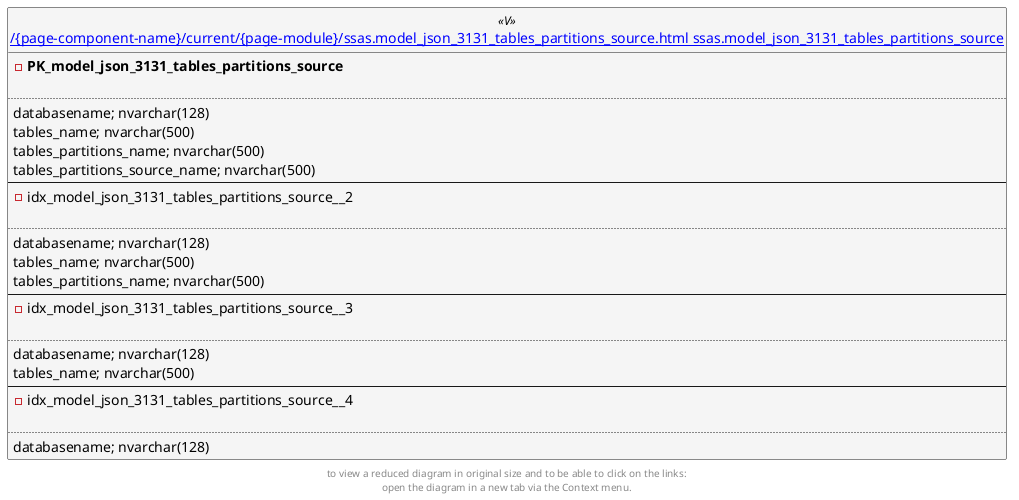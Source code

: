 @startuml
left to right direction
'top to bottom direction
hide circle
'avoide "." issues:
set namespaceSeparator none


skinparam class {
  BackgroundColor White
  BackgroundColor<<FN>> Yellow
  BackgroundColor<<FS>> Yellow
  BackgroundColor<<FT>> LightGray
  BackgroundColor<<IF>> Yellow
  BackgroundColor<<IS>> Yellow
  BackgroundColor<<P>> Aqua
  BackgroundColor<<PC>> Aqua
  BackgroundColor<<SN>> Yellow
  BackgroundColor<<SO>> SlateBlue
  BackgroundColor<<TF>> LightGray
  BackgroundColor<<TR>> Tomato
  BackgroundColor<<U>> White
  BackgroundColor<<V>> WhiteSmoke
  BackgroundColor<<X>> Aqua
}


entity "[[{site-url}/{page-component-name}/current/{page-module}/ssas.model_json_3131_tables_partitions_source.html ssas.model_json_3131_tables_partitions_source]]" as ssas.model_json_3131_tables_partitions_source << V >> {
- **PK_model_json_3131_tables_partitions_source**

..
databasename; nvarchar(128)
tables_name; nvarchar(500)
tables_partitions_name; nvarchar(500)
tables_partitions_source_name; nvarchar(500)
--
- idx_model_json_3131_tables_partitions_source__2

..
databasename; nvarchar(128)
tables_name; nvarchar(500)
tables_partitions_name; nvarchar(500)
--
- idx_model_json_3131_tables_partitions_source__3

..
databasename; nvarchar(128)
tables_name; nvarchar(500)
--
- idx_model_json_3131_tables_partitions_source__4

..
databasename; nvarchar(128)
}


footer
to view a reduced diagram in original size and to be able to click on the links:
open the diagram in a new tab via the Context menu.
end footer

@enduml

